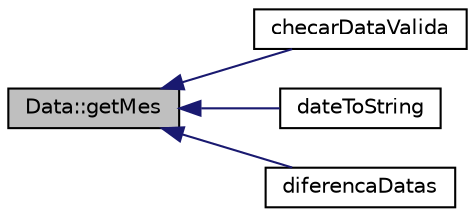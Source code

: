 digraph "Data::getMes"
{
  edge [fontname="Helvetica",fontsize="10",labelfontname="Helvetica",labelfontsize="10"];
  node [fontname="Helvetica",fontsize="10",shape=record];
  rankdir="LR";
  Node17 [label="Data::getMes",height=0.2,width=0.4,color="black", fillcolor="grey75", style="filled", fontcolor="black"];
  Node17 -> Node18 [dir="back",color="midnightblue",fontsize="10",style="solid",fontname="Helvetica"];
  Node18 [label="checarDataValida",height=0.2,width=0.4,color="black", fillcolor="white", style="filled",URL="$data_util_8h.html#a2a24ccad757742d831c83c03a8ffed25",tooltip="checa se uma data é valida "];
  Node17 -> Node19 [dir="back",color="midnightblue",fontsize="10",style="solid",fontname="Helvetica"];
  Node19 [label="dateToString",height=0.2,width=0.4,color="black", fillcolor="white", style="filled",URL="$data_util_8h.html#a1bc609409ec89406cadf7a4f1a6e61e8",tooltip="converte uma data para string "];
  Node17 -> Node20 [dir="back",color="midnightblue",fontsize="10",style="solid",fontname="Helvetica"];
  Node20 [label="diferencaDatas",height=0.2,width=0.4,color="black", fillcolor="white", style="filled",URL="$data_util_8h.html#ab3b633b3d16efe386b18d64cfeb39451",tooltip="retorna a diferença entre uma data e a data atual "];
}

